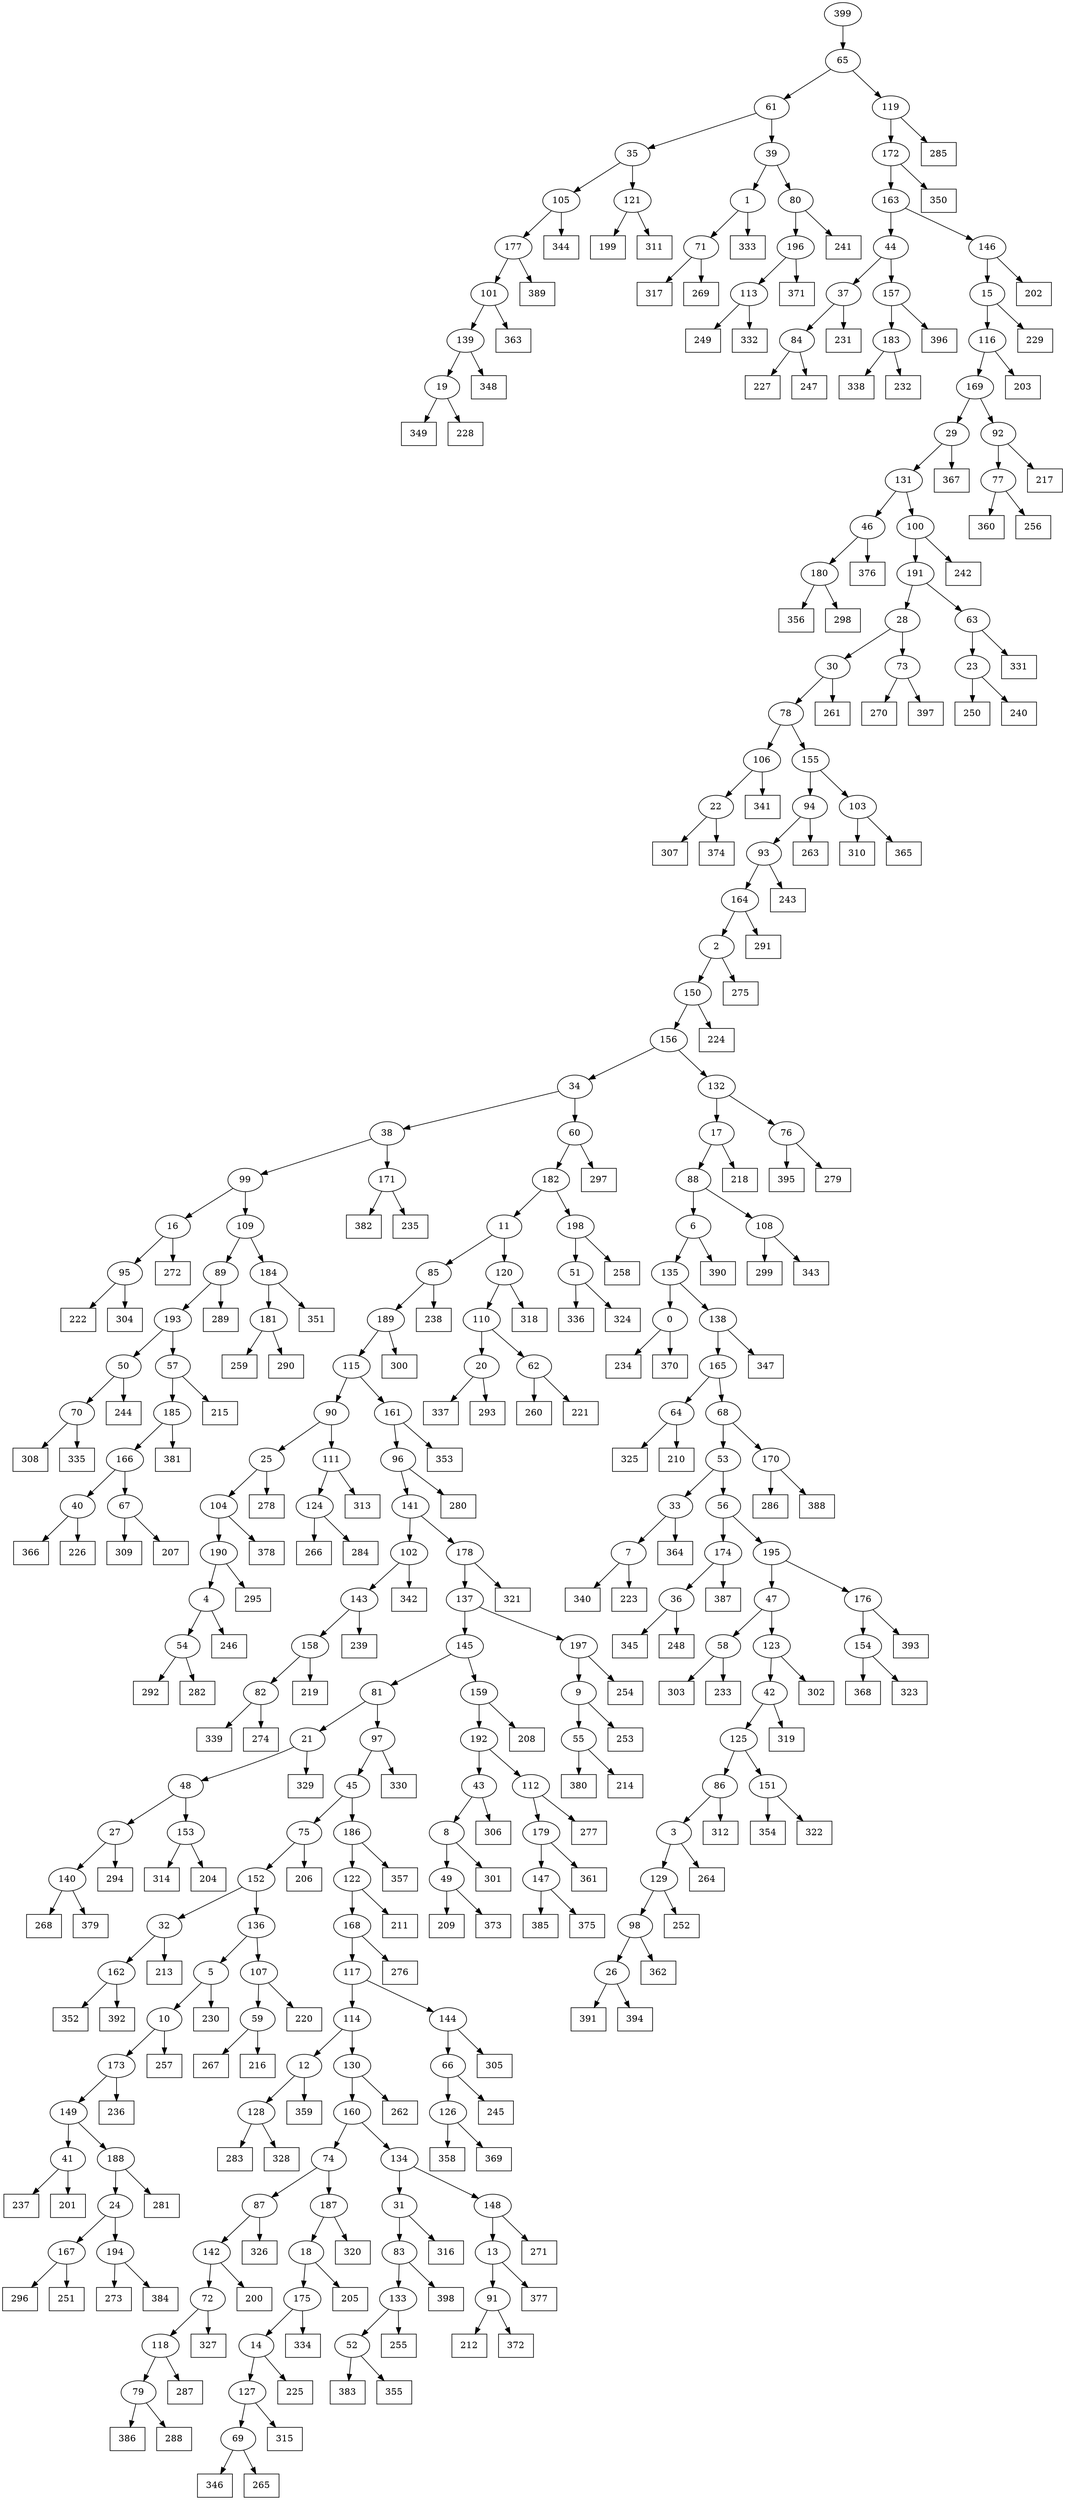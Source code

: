 digraph G {
0[label="0"];
1[label="1"];
2[label="2"];
3[label="3"];
4[label="4"];
5[label="5"];
6[label="6"];
7[label="7"];
8[label="8"];
9[label="9"];
10[label="10"];
11[label="11"];
12[label="12"];
13[label="13"];
14[label="14"];
15[label="15"];
16[label="16"];
17[label="17"];
18[label="18"];
19[label="19"];
20[label="20"];
21[label="21"];
22[label="22"];
23[label="23"];
24[label="24"];
25[label="25"];
26[label="26"];
27[label="27"];
28[label="28"];
29[label="29"];
30[label="30"];
31[label="31"];
32[label="32"];
33[label="33"];
34[label="34"];
35[label="35"];
36[label="36"];
37[label="37"];
38[label="38"];
39[label="39"];
40[label="40"];
41[label="41"];
42[label="42"];
43[label="43"];
44[label="44"];
45[label="45"];
46[label="46"];
47[label="47"];
48[label="48"];
49[label="49"];
50[label="50"];
51[label="51"];
52[label="52"];
53[label="53"];
54[label="54"];
55[label="55"];
56[label="56"];
57[label="57"];
58[label="58"];
59[label="59"];
60[label="60"];
61[label="61"];
62[label="62"];
63[label="63"];
64[label="64"];
65[label="65"];
66[label="66"];
67[label="67"];
68[label="68"];
69[label="69"];
70[label="70"];
71[label="71"];
72[label="72"];
73[label="73"];
74[label="74"];
75[label="75"];
76[label="76"];
77[label="77"];
78[label="78"];
79[label="79"];
80[label="80"];
81[label="81"];
82[label="82"];
83[label="83"];
84[label="84"];
85[label="85"];
86[label="86"];
87[label="87"];
88[label="88"];
89[label="89"];
90[label="90"];
91[label="91"];
92[label="92"];
93[label="93"];
94[label="94"];
95[label="95"];
96[label="96"];
97[label="97"];
98[label="98"];
99[label="99"];
100[label="100"];
101[label="101"];
102[label="102"];
103[label="103"];
104[label="104"];
105[label="105"];
106[label="106"];
107[label="107"];
108[label="108"];
109[label="109"];
110[label="110"];
111[label="111"];
112[label="112"];
113[label="113"];
114[label="114"];
115[label="115"];
116[label="116"];
117[label="117"];
118[label="118"];
119[label="119"];
120[label="120"];
121[label="121"];
122[label="122"];
123[label="123"];
124[label="124"];
125[label="125"];
126[label="126"];
127[label="127"];
128[label="128"];
129[label="129"];
130[label="130"];
131[label="131"];
132[label="132"];
133[label="133"];
134[label="134"];
135[label="135"];
136[label="136"];
137[label="137"];
138[label="138"];
139[label="139"];
140[label="140"];
141[label="141"];
142[label="142"];
143[label="143"];
144[label="144"];
145[label="145"];
146[label="146"];
147[label="147"];
148[label="148"];
149[label="149"];
150[label="150"];
151[label="151"];
152[label="152"];
153[label="153"];
154[label="154"];
155[label="155"];
156[label="156"];
157[label="157"];
158[label="158"];
159[label="159"];
160[label="160"];
161[label="161"];
162[label="162"];
163[label="163"];
164[label="164"];
165[label="165"];
166[label="166"];
167[label="167"];
168[label="168"];
169[label="169"];
170[label="170"];
171[label="171"];
172[label="172"];
173[label="173"];
174[label="174"];
175[label="175"];
176[label="176"];
177[label="177"];
178[label="178"];
179[label="179"];
180[label="180"];
181[label="181"];
182[label="182"];
183[label="183"];
184[label="184"];
185[label="185"];
186[label="186"];
187[label="187"];
188[label="188"];
189[label="189"];
190[label="190"];
191[label="191"];
192[label="192"];
193[label="193"];
194[label="194"];
195[label="195"];
196[label="196"];
197[label="197"];
198[label="198"];
199[shape=box,label="360"];
200[shape=box,label="296"];
201[shape=box,label="202"];
202[shape=box,label="225"];
203[shape=box,label="307"];
204[shape=box,label="273"];
205[shape=box,label="350"];
206[shape=box,label="395"];
207[shape=box,label="349"];
208[shape=box,label="340"];
209[shape=box,label="334"];
210[shape=box,label="302"];
211[shape=box,label="243"];
212[shape=box,label="242"];
213[shape=box,label="380"];
214[shape=box,label="268"];
215[shape=box,label="309"];
216[shape=box,label="338"];
217[shape=box,label="398"];
218[shape=box,label="331"];
219[shape=box,label="303"];
220[shape=box,label="291"];
221[shape=box,label="278"];
222[shape=box,label="354"];
223[shape=box,label="277"];
224[shape=box,label="239"];
225[shape=box,label="339"];
226[shape=box,label="275"];
227[shape=box,label="383"];
228[shape=box,label="264"];
229[shape=box,label="205"];
230[shape=box,label="255"];
231[shape=box,label="347"];
232[shape=box,label="344"];
233[shape=box,label="368"];
234[shape=box,label="357"];
235[shape=box,label="352"];
236[shape=box,label="250"];
237[shape=box,label="224"];
238[shape=box,label="283"];
239[shape=box,label="256"];
240[shape=box,label="200"];
241[shape=box,label="260"];
242[shape=box,label="342"];
243[shape=box,label="254"];
244[shape=box,label="359"];
245[shape=box,label="249"];
246[shape=box,label="358"];
247[shape=box,label="308"];
248[shape=box,label="215"];
249[shape=box,label="314"];
250[shape=box,label="258"];
251[shape=box,label="345"];
252[shape=box,label="267"];
253[shape=box,label="212"];
254[shape=box,label="364"];
255[shape=box,label="251"];
256[shape=box,label="244"];
257[shape=box,label="292"];
258[shape=box,label="305"];
259[shape=box,label="211"];
260[shape=box,label="377"];
261[shape=box,label="332"];
262[shape=box,label="236"];
263[shape=box,label="386"];
264[shape=box,label="271"];
265[shape=box,label="262"];
266[shape=box,label="288"];
267[shape=box,label="379"];
268[shape=box,label="216"];
269[shape=box,label="199"];
270[shape=box,label="385"];
271[shape=box,label="266"];
272[shape=box,label="238"];
273[shape=box,label="336"];
274[shape=box,label="351"];
275[shape=box,label="390"];
276[shape=box,label="209"];
277[shape=box,label="289"];
278[shape=box,label="333"];
279[shape=box,label="330"];
280[shape=box,label="299"];
281[shape=box,label="248"];
282[shape=box,label="326"];
283[shape=box,label="270"];
284[shape=box,label="325"];
285[shape=box,label="218"];
286[shape=box,label="393"];
287[shape=box,label="396"];
288[shape=box,label="223"];
289[shape=box,label="263"];
290[shape=box,label="329"];
291[shape=box,label="227"];
292[shape=box,label="369"];
293[shape=box,label="280"];
294[shape=box,label="279"];
295[shape=box,label="324"];
296[shape=box,label="310"];
297[shape=box,label="337"];
298[shape=box,label="272"];
299[shape=box,label="282"];
300[shape=box,label="348"];
301[shape=box,label="229"];
302[shape=box,label="376"];
303[shape=box,label="245"];
304[shape=box,label="366"];
305[shape=box,label="317"];
306[shape=box,label="230"];
307[shape=box,label="241"];
308[shape=box,label="221"];
309[shape=box,label="315"];
310[shape=box,label="346"];
311[shape=box,label="382"];
312[shape=box,label="281"];
313[shape=box,label="208"];
314[shape=box,label="207"];
315[shape=box,label="259"];
316[shape=box,label="231"];
317[shape=box,label="356"];
318[shape=box,label="319"];
319[shape=box,label="361"];
320[shape=box,label="217"];
321[shape=box,label="290"];
322[shape=box,label="362"];
323[shape=box,label="341"];
324[shape=box,label="247"];
325[shape=box,label="298"];
326[shape=box,label="274"];
327[shape=box,label="327"];
328[shape=box,label="222"];
329[shape=box,label="322"];
330[shape=box,label="286"];
331[shape=box,label="353"];
332[shape=box,label="285"];
333[shape=box,label="381"];
334[shape=box,label="234"];
335[shape=box,label="284"];
336[shape=box,label="265"];
337[shape=box,label="323"];
338[shape=box,label="304"];
339[shape=box,label="210"];
340[shape=box,label="384"];
341[shape=box,label="246"];
342[shape=box,label="391"];
343[shape=box,label="257"];
344[shape=box,label="294"];
345[shape=box,label="300"];
346[shape=box,label="293"];
347[shape=box,label="370"];
348[shape=box,label="394"];
349[shape=box,label="204"];
350[shape=box,label="214"];
351[shape=box,label="203"];
352[shape=box,label="276"];
353[shape=box,label="295"];
354[shape=box,label="235"];
355[shape=box,label="219"];
356[shape=box,label="388"];
357[shape=box,label="313"];
358[shape=box,label="320"];
359[shape=box,label="311"];
360[shape=box,label="252"];
361[shape=box,label="318"];
362[shape=box,label="374"];
363[shape=box,label="387"];
364[shape=box,label="375"];
365[shape=box,label="367"];
366[shape=box,label="397"];
367[shape=box,label="213"];
368[shape=box,label="220"];
369[shape=box,label="335"];
370[shape=box,label="316"];
371[shape=box,label="389"];
372[shape=box,label="392"];
373[shape=box,label="312"];
374[shape=box,label="378"];
375[shape=box,label="253"];
376[shape=box,label="372"];
377[shape=box,label="365"];
378[shape=box,label="363"];
379[shape=box,label="206"];
380[shape=box,label="328"];
381[shape=box,label="343"];
382[shape=box,label="355"];
383[shape=box,label="261"];
384[shape=box,label="306"];
385[shape=box,label="226"];
386[shape=box,label="321"];
387[shape=box,label="228"];
388[shape=box,label="371"];
389[shape=box,label="237"];
390[shape=box,label="233"];
391[shape=box,label="269"];
392[shape=box,label="201"];
393[shape=box,label="301"];
394[shape=box,label="287"];
395[shape=box,label="373"];
396[shape=box,label="240"];
397[shape=box,label="232"];
398[shape=box,label="297"];
399[label="399"];
177->371 ;
171->311 ;
20->297 ;
111->357 ;
55->350 ;
25->221 ;
8->393 ;
173->262 ;
28->30 ;
196->388 ;
33->254 ;
40->304 ;
113->261 ;
124->271 ;
55->213 ;
62->241 ;
160->74 ;
51->295 ;
74->87 ;
191->28 ;
28->73 ;
183->216 ;
43->8 ;
49->276 ;
16->95 ;
19->207 ;
78->106 ;
187->358 ;
8->49 ;
46->302 ;
71->305 ;
94->93 ;
194->340 ;
95->338 ;
161->331 ;
80->307 ;
73->283 ;
189->345 ;
106->323 ;
38->171 ;
69->336 ;
168->352 ;
162->372 ;
195->47 ;
181->321 ;
95->328 ;
13->260 ;
52->227 ;
128->380 ;
40->385 ;
23->396 ;
174->363 ;
7->288 ;
139->19 ;
180->325 ;
26->348 ;
27->344 ;
144->258 ;
87->142 ;
142->240 ;
87->282 ;
154->337 ;
198->250 ;
108->381 ;
103->296 ;
50->256 ;
20->346 ;
155->103 ;
137->145 ;
5->306 ;
123->42 ;
42->318 ;
107->368 ;
127->309 ;
178->386 ;
184->274 ;
188->312 ;
96->293 ;
186->234 ;
4->54 ;
54->257 ;
172->205 ;
78->155 ;
113->245 ;
151->222 ;
105->177 ;
83->217 ;
79->266 ;
145->81 ;
54->299 ;
182->198 ;
198->51 ;
170->330 ;
70->247 ;
1->278 ;
170->356 ;
53->33 ;
129->360 ;
86->373 ;
109->184 ;
85->189 ;
24->194 ;
194->204 ;
185->333 ;
2->150 ;
151->329 ;
156->132 ;
132->17 ;
21->290 ;
147->270 ;
99->16 ;
185->166 ;
159->313 ;
108->280 ;
92->320 ;
62->308 ;
30->383 ;
133->230 ;
125->86 ;
167->255 ;
47->58 ;
58->390 ;
179->319 ;
196->113 ;
63->218 ;
9->55 ;
141->102 ;
22->362 ;
142->72 ;
51->273 ;
140->214 ;
35->105 ;
60->182 ;
6->275 ;
118->79 ;
56->174 ;
24->167 ;
186->122 ;
110->62 ;
36->251 ;
146->15 ;
76->206 ;
190->4 ;
135->138 ;
126->246 ;
112->223 ;
45->186 ;
29->131 ;
174->36 ;
41->392 ;
65->61 ;
150->237 ;
129->98 ;
98->322 ;
166->40 ;
10->173 ;
69->310 ;
144->66 ;
195->176 ;
82->326 ;
107->59 ;
59->268 ;
157->183 ;
73->366 ;
77->239 ;
120->361 ;
166->67 ;
67->314 ;
122->168 ;
15->301 ;
80->196 ;
11->85 ;
84->324 ;
16->298 ;
14->202 ;
188->24 ;
7->208 ;
399->65 ;
102->242 ;
39->80 ;
164->220 ;
6->135 ;
30->78 ;
92->77 ;
77->199 ;
150->156 ;
156->34 ;
103->377 ;
88->108 ;
43->384 ;
131->46 ;
116->169 ;
10->343 ;
193->50 ;
105->232 ;
15->116 ;
125->151 ;
126->292 ;
122->259 ;
48->27 ;
50->70 ;
157->287 ;
3->228 ;
70->369 ;
72->118 ;
118->394 ;
189->115 ;
115->90 ;
56->195 ;
164->2 ;
2->226 ;
59->252 ;
0->334 ;
106->22 ;
4->341 ;
79->263 ;
65->119 ;
119->332 ;
68->53 ;
53->56 ;
114->12 ;
115->161 ;
167->200 ;
81->97 ;
97->279 ;
93->164 ;
0->347 ;
137->197 ;
197->243 ;
64->284 ;
193->57 ;
57->185 ;
58->219 ;
149->41 ;
41->389 ;
57->248 ;
39->1 ;
138->165 ;
158->82 ;
61->35 ;
90->25 ;
116->351 ;
91->253 ;
33->7 ;
36->281 ;
46->180 ;
180->317 ;
49->395 ;
168->117 ;
117->144 ;
9->375 ;
90->111 ;
111->124 ;
31->370 ;
120->110 ;
110->20 ;
75->379 ;
100->191 ;
191->63 ;
68->170 ;
179->147 ;
147->364 ;
37->316 ;
159->192 ;
136->5 ;
5->10 ;
66->126 ;
130->160 ;
192->43 ;
81->21 ;
42->125 ;
119->172 ;
172->163 ;
173->149 ;
96->141 ;
141->178 ;
32->367 ;
160->134 ;
134->31 ;
63->23 ;
99->109 ;
153->249 ;
1->71 ;
161->96 ;
117->114 ;
192->112 ;
131->100 ;
100->212 ;
66->303 ;
34->60 ;
60->398 ;
19->387 ;
61->39 ;
165->68 ;
176->154 ;
154->233 ;
38->99 ;
23->236 ;
132->76 ;
76->294 ;
163->146 ;
146->201 ;
197->9 ;
26->342 ;
183->397 ;
102->143 ;
143->224 ;
139->300 ;
52->382 ;
45->75 ;
17->285 ;
44->37 ;
64->339 ;
135->0 ;
17->88 ;
88->6 ;
72->327 ;
134->148 ;
148->264 ;
47->123 ;
123->210 ;
97->45 ;
74->187 ;
34->38 ;
25->104 ;
112->179 ;
169->29 ;
29->365 ;
149->188 ;
32->162 ;
162->235 ;
101->378 ;
12->128 ;
128->238 ;
165->64 ;
143->158 ;
158->355 ;
171->354 ;
37->84 ;
84->291 ;
138->231 ;
163->44 ;
44->157 ;
104->374 ;
18->175 ;
175->14 ;
175->209 ;
83->133 ;
133->52 ;
169->92 ;
182->11 ;
11->120 ;
148->13 ;
75->152 ;
152->32 ;
176->286 ;
35->121 ;
121->359 ;
89->277 ;
155->94 ;
94->289 ;
22->203 ;
109->89 ;
89->193 ;
145->159 ;
21->48 ;
85->272 ;
184->181 ;
181->315 ;
82->225 ;
104->190 ;
190->353 ;
67->215 ;
27->140 ;
140->267 ;
93->211 ;
13->91 ;
91->376 ;
124->335 ;
152->136 ;
136->107 ;
31->83 ;
48->153 ;
153->349 ;
178->137 ;
86->3 ;
3->129 ;
98->26 ;
114->130 ;
130->265 ;
12->244 ;
177->101 ;
101->139 ;
71->391 ;
187->18 ;
18->229 ;
121->269 ;
14->127 ;
127->69 ;
}
